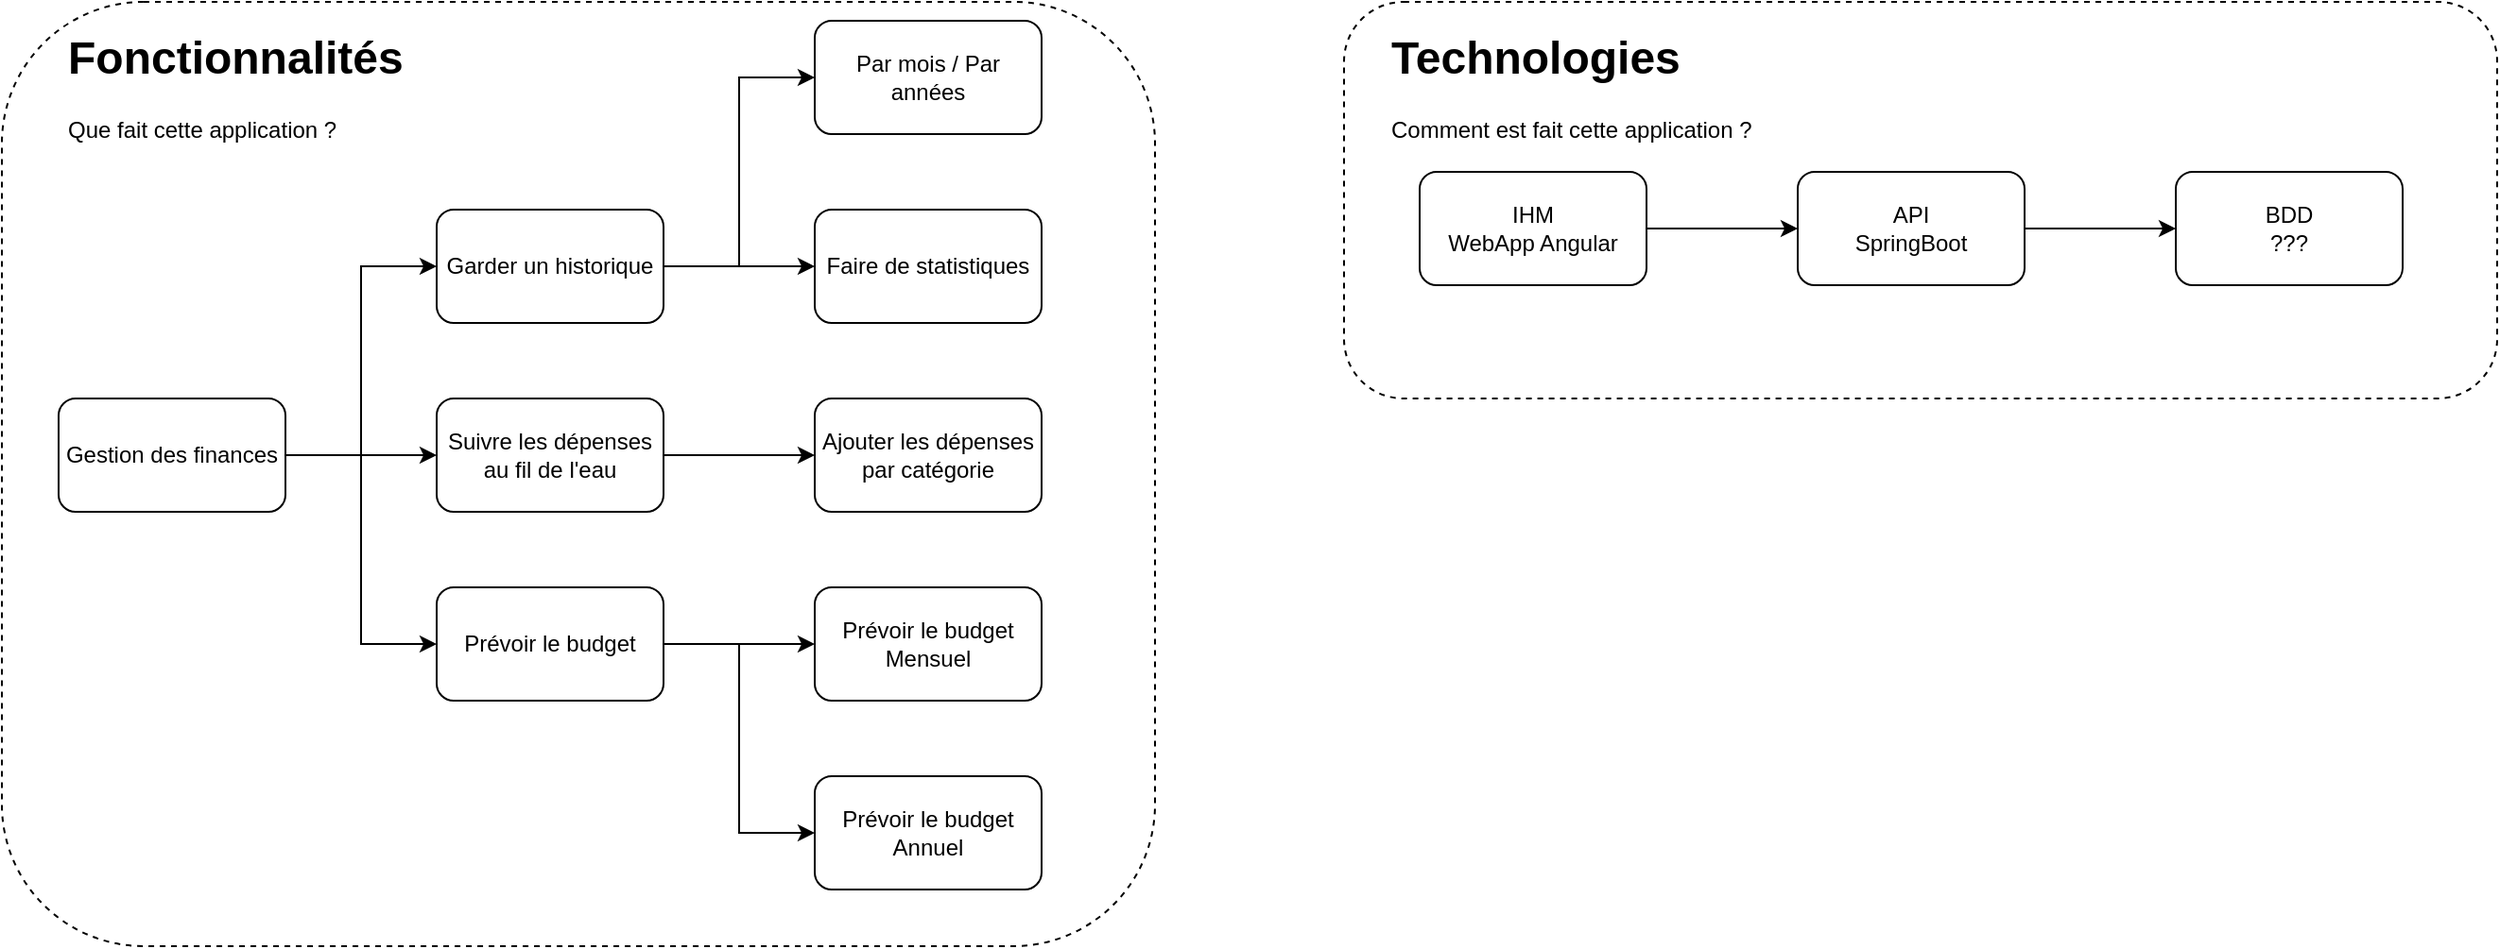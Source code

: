 <mxfile version="22.1.21" type="device" pages="3">
  <diagram id="P5Ceji4rKThtuOgRhDsN" name="Présentation">
    <mxGraphModel dx="2362" dy="1317" grid="1" gridSize="10" guides="1" tooltips="1" connect="1" arrows="1" fold="1" page="0" pageScale="1" pageWidth="827" pageHeight="1169" math="0" shadow="0">
      <root>
        <mxCell id="0" />
        <mxCell id="1" parent="0" />
        <mxCell id="5MDUNRMLL6_gDZxnclpy-6" value="" style="rounded=1;whiteSpace=wrap;html=1;fillColor=none;dashed=1;" parent="1" vertex="1">
          <mxGeometry x="-510" y="-130" width="610" height="500" as="geometry" />
        </mxCell>
        <mxCell id="ixljmUH34HrJgTW0tlT--8" style="edgeStyle=orthogonalEdgeStyle;rounded=0;orthogonalLoop=1;jettySize=auto;html=1;entryX=0;entryY=0.5;entryDx=0;entryDy=0;" parent="1" source="ixljmUH34HrJgTW0tlT--1" target="ixljmUH34HrJgTW0tlT--4" edge="1">
          <mxGeometry relative="1" as="geometry" />
        </mxCell>
        <mxCell id="ixljmUH34HrJgTW0tlT--9" style="edgeStyle=orthogonalEdgeStyle;rounded=0;orthogonalLoop=1;jettySize=auto;html=1;entryX=0;entryY=0.5;entryDx=0;entryDy=0;" parent="1" source="ixljmUH34HrJgTW0tlT--1" target="ixljmUH34HrJgTW0tlT--5" edge="1">
          <mxGeometry relative="1" as="geometry" />
        </mxCell>
        <mxCell id="xo0ovaLZeYdiQQZl1WLk-10" style="edgeStyle=orthogonalEdgeStyle;rounded=0;orthogonalLoop=1;jettySize=auto;html=1;entryX=0;entryY=0.5;entryDx=0;entryDy=0;" parent="1" source="ixljmUH34HrJgTW0tlT--1" target="xo0ovaLZeYdiQQZl1WLk-7" edge="1">
          <mxGeometry relative="1" as="geometry" />
        </mxCell>
        <mxCell id="ixljmUH34HrJgTW0tlT--1" value="Gestion des finances" style="rounded=1;whiteSpace=wrap;html=1;" parent="1" vertex="1">
          <mxGeometry x="-480" y="80" width="120" height="60" as="geometry" />
        </mxCell>
        <mxCell id="ixljmUH34HrJgTW0tlT--3" value="&lt;h1&gt;Fonctionnalités&lt;/h1&gt;&lt;p&gt;Que fait cette application ?&lt;/p&gt;" style="text;html=1;strokeColor=none;fillColor=none;spacing=5;spacingTop=-20;whiteSpace=wrap;overflow=hidden;rounded=0;" parent="1" vertex="1">
          <mxGeometry x="-480" y="-120" width="190" height="70" as="geometry" />
        </mxCell>
        <mxCell id="xo0ovaLZeYdiQQZl1WLk-6" style="edgeStyle=orthogonalEdgeStyle;rounded=0;orthogonalLoop=1;jettySize=auto;html=1;entryX=0;entryY=0.5;entryDx=0;entryDy=0;" parent="1" source="ixljmUH34HrJgTW0tlT--4" target="xo0ovaLZeYdiQQZl1WLk-5" edge="1">
          <mxGeometry relative="1" as="geometry" />
        </mxCell>
        <mxCell id="ixljmUH34HrJgTW0tlT--4" value="Suivre les dépenses au fil de l&#39;eau" style="rounded=1;whiteSpace=wrap;html=1;" parent="1" vertex="1">
          <mxGeometry x="-280" y="80" width="120" height="60" as="geometry" />
        </mxCell>
        <mxCell id="xo0ovaLZeYdiQQZl1WLk-3" style="edgeStyle=orthogonalEdgeStyle;rounded=0;orthogonalLoop=1;jettySize=auto;html=1;entryX=0;entryY=0.5;entryDx=0;entryDy=0;" parent="1" source="ixljmUH34HrJgTW0tlT--5" target="xo0ovaLZeYdiQQZl1WLk-1" edge="1">
          <mxGeometry relative="1" as="geometry" />
        </mxCell>
        <mxCell id="xo0ovaLZeYdiQQZl1WLk-4" style="edgeStyle=orthogonalEdgeStyle;rounded=0;orthogonalLoop=1;jettySize=auto;html=1;entryX=0;entryY=0.5;entryDx=0;entryDy=0;" parent="1" source="ixljmUH34HrJgTW0tlT--5" target="xo0ovaLZeYdiQQZl1WLk-2" edge="1">
          <mxGeometry relative="1" as="geometry" />
        </mxCell>
        <mxCell id="ixljmUH34HrJgTW0tlT--5" value="Prévoir le budget" style="rounded=1;whiteSpace=wrap;html=1;" parent="1" vertex="1">
          <mxGeometry x="-280" y="180" width="120" height="60" as="geometry" />
        </mxCell>
        <mxCell id="xo0ovaLZeYdiQQZl1WLk-1" value="Prévoir le budget&lt;br&gt;Mensuel" style="rounded=1;whiteSpace=wrap;html=1;" parent="1" vertex="1">
          <mxGeometry x="-80" y="180" width="120" height="60" as="geometry" />
        </mxCell>
        <mxCell id="xo0ovaLZeYdiQQZl1WLk-2" value="Prévoir le budget&lt;br&gt;Annuel" style="rounded=1;whiteSpace=wrap;html=1;" parent="1" vertex="1">
          <mxGeometry x="-80" y="280" width="120" height="60" as="geometry" />
        </mxCell>
        <mxCell id="xo0ovaLZeYdiQQZl1WLk-5" value="Ajouter les dépenses par catégorie" style="rounded=1;whiteSpace=wrap;html=1;" parent="1" vertex="1">
          <mxGeometry x="-80" y="80" width="120" height="60" as="geometry" />
        </mxCell>
        <mxCell id="xo0ovaLZeYdiQQZl1WLk-9" style="edgeStyle=orthogonalEdgeStyle;rounded=0;orthogonalLoop=1;jettySize=auto;html=1;entryX=0;entryY=0.5;entryDx=0;entryDy=0;" parent="1" source="xo0ovaLZeYdiQQZl1WLk-7" target="xo0ovaLZeYdiQQZl1WLk-8" edge="1">
          <mxGeometry relative="1" as="geometry" />
        </mxCell>
        <mxCell id="xo0ovaLZeYdiQQZl1WLk-12" style="edgeStyle=orthogonalEdgeStyle;rounded=0;orthogonalLoop=1;jettySize=auto;html=1;entryX=0;entryY=0.5;entryDx=0;entryDy=0;" parent="1" source="xo0ovaLZeYdiQQZl1WLk-7" target="xo0ovaLZeYdiQQZl1WLk-11" edge="1">
          <mxGeometry relative="1" as="geometry" />
        </mxCell>
        <mxCell id="xo0ovaLZeYdiQQZl1WLk-7" value="Garder un historique" style="rounded=1;whiteSpace=wrap;html=1;" parent="1" vertex="1">
          <mxGeometry x="-280" y="-20" width="120" height="60" as="geometry" />
        </mxCell>
        <mxCell id="xo0ovaLZeYdiQQZl1WLk-8" value="Par mois / Par années" style="rounded=1;whiteSpace=wrap;html=1;" parent="1" vertex="1">
          <mxGeometry x="-80" y="-120" width="120" height="60" as="geometry" />
        </mxCell>
        <mxCell id="xo0ovaLZeYdiQQZl1WLk-11" value="Faire de statistiques" style="rounded=1;whiteSpace=wrap;html=1;" parent="1" vertex="1">
          <mxGeometry x="-80" y="-20" width="120" height="60" as="geometry" />
        </mxCell>
        <mxCell id="5MDUNRMLL6_gDZxnclpy-4" style="edgeStyle=orthogonalEdgeStyle;rounded=0;orthogonalLoop=1;jettySize=auto;html=1;entryX=0;entryY=0.5;entryDx=0;entryDy=0;" parent="1" source="5MDUNRMLL6_gDZxnclpy-1" target="5MDUNRMLL6_gDZxnclpy-2" edge="1">
          <mxGeometry relative="1" as="geometry" />
        </mxCell>
        <mxCell id="5MDUNRMLL6_gDZxnclpy-1" value="IHM&lt;br&gt;WebApp Angular" style="rounded=1;whiteSpace=wrap;html=1;" parent="1" vertex="1">
          <mxGeometry x="240" y="-40" width="120" height="60" as="geometry" />
        </mxCell>
        <mxCell id="5MDUNRMLL6_gDZxnclpy-5" style="edgeStyle=orthogonalEdgeStyle;rounded=0;orthogonalLoop=1;jettySize=auto;html=1;entryX=0;entryY=0.5;entryDx=0;entryDy=0;" parent="1" source="5MDUNRMLL6_gDZxnclpy-2" target="5MDUNRMLL6_gDZxnclpy-3" edge="1">
          <mxGeometry relative="1" as="geometry" />
        </mxCell>
        <mxCell id="5MDUNRMLL6_gDZxnclpy-2" value="API&lt;br&gt;SpringBoot" style="rounded=1;whiteSpace=wrap;html=1;" parent="1" vertex="1">
          <mxGeometry x="440" y="-40" width="120" height="60" as="geometry" />
        </mxCell>
        <mxCell id="5MDUNRMLL6_gDZxnclpy-3" value="BDD&lt;br&gt;???" style="rounded=1;whiteSpace=wrap;html=1;" parent="1" vertex="1">
          <mxGeometry x="640" y="-40" width="120" height="60" as="geometry" />
        </mxCell>
        <mxCell id="5MDUNRMLL6_gDZxnclpy-7" value="" style="rounded=1;whiteSpace=wrap;html=1;fillColor=none;dashed=1;" parent="1" vertex="1">
          <mxGeometry x="200" y="-130" width="610" height="210" as="geometry" />
        </mxCell>
        <mxCell id="5MDUNRMLL6_gDZxnclpy-8" value="&lt;h1&gt;Technologies&lt;/h1&gt;&lt;p&gt;Comment est fait cette application ?&lt;/p&gt;" style="text;html=1;strokeColor=none;fillColor=none;spacing=5;spacingTop=-20;whiteSpace=wrap;overflow=hidden;rounded=0;" parent="1" vertex="1">
          <mxGeometry x="220" y="-120" width="210" height="70" as="geometry" />
        </mxCell>
      </root>
    </mxGraphModel>
  </diagram>
  <diagram id="yHidN_Przi8VYQda_AoA" name="Modèle">
    <mxGraphModel dx="1834" dy="844" grid="1" gridSize="10" guides="1" tooltips="1" connect="1" arrows="1" fold="1" page="0" pageScale="1" pageWidth="827" pageHeight="1169" math="0" shadow="0">
      <root>
        <mxCell id="0" />
        <mxCell id="1" parent="0" />
        <mxCell id="NH5Gq3jinRYm4cNYVrfn-13" value="Transaction" style="swimlane;fontStyle=0;childLayout=stackLayout;horizontal=1;startSize=30;horizontalStack=0;resizeParent=1;resizeParentMax=0;resizeLast=0;collapsible=1;marginBottom=0;whiteSpace=wrap;html=1;" parent="1" vertex="1">
          <mxGeometry x="-340" y="80" width="140" height="210" as="geometry" />
        </mxCell>
        <mxCell id="NH5Gq3jinRYm4cNYVrfn-14" value="id" style="text;strokeColor=none;fillColor=none;align=left;verticalAlign=middle;spacingLeft=4;spacingRight=4;overflow=hidden;points=[[0,0.5],[1,0.5]];portConstraint=eastwest;rotatable=0;whiteSpace=wrap;html=1;" parent="NH5Gq3jinRYm4cNYVrfn-13" vertex="1">
          <mxGeometry y="30" width="140" height="30" as="geometry" />
        </mxCell>
        <mxCell id="NH5Gq3jinRYm4cNYVrfn-23" value="name" style="text;strokeColor=none;fillColor=none;align=left;verticalAlign=middle;spacingLeft=4;spacingRight=4;overflow=hidden;points=[[0,0.5],[1,0.5]];portConstraint=eastwest;rotatable=0;whiteSpace=wrap;html=1;" parent="NH5Gq3jinRYm4cNYVrfn-13" vertex="1">
          <mxGeometry y="60" width="140" height="30" as="geometry" />
        </mxCell>
        <mxCell id="NH5Gq3jinRYm4cNYVrfn-15" value="amount" style="text;strokeColor=none;fillColor=none;align=left;verticalAlign=middle;spacingLeft=4;spacingRight=4;overflow=hidden;points=[[0,0.5],[1,0.5]];portConstraint=eastwest;rotatable=0;whiteSpace=wrap;html=1;" parent="NH5Gq3jinRYm4cNYVrfn-13" vertex="1">
          <mxGeometry y="90" width="140" height="30" as="geometry" />
        </mxCell>
        <mxCell id="NH5Gq3jinRYm4cNYVrfn-16" value="category" style="text;strokeColor=none;fillColor=none;align=left;verticalAlign=middle;spacingLeft=4;spacingRight=4;overflow=hidden;points=[[0,0.5],[1,0.5]];portConstraint=eastwest;rotatable=0;whiteSpace=wrap;html=1;" parent="NH5Gq3jinRYm4cNYVrfn-13" vertex="1">
          <mxGeometry y="120" width="140" height="30" as="geometry" />
        </mxCell>
        <mxCell id="NH5Gq3jinRYm4cNYVrfn-29" value="date" style="text;strokeColor=none;fillColor=none;align=left;verticalAlign=middle;spacingLeft=4;spacingRight=4;overflow=hidden;points=[[0,0.5],[1,0.5]];portConstraint=eastwest;rotatable=0;whiteSpace=wrap;html=1;" parent="NH5Gq3jinRYm4cNYVrfn-13" vertex="1">
          <mxGeometry y="150" width="140" height="30" as="geometry" />
        </mxCell>
        <mxCell id="NH5Gq3jinRYm4cNYVrfn-17" value="account" style="text;strokeColor=none;fillColor=none;align=left;verticalAlign=middle;spacingLeft=4;spacingRight=4;overflow=hidden;points=[[0,0.5],[1,0.5]];portConstraint=eastwest;rotatable=0;whiteSpace=wrap;html=1;" parent="NH5Gq3jinRYm4cNYVrfn-13" vertex="1">
          <mxGeometry y="180" width="140" height="30" as="geometry" />
        </mxCell>
        <mxCell id="NH5Gq3jinRYm4cNYVrfn-18" value="Account" style="swimlane;fontStyle=0;childLayout=stackLayout;horizontal=1;startSize=30;horizontalStack=0;resizeParent=1;resizeParentMax=0;resizeLast=0;collapsible=1;marginBottom=0;whiteSpace=wrap;html=1;" parent="1" vertex="1">
          <mxGeometry x="-80" y="80" width="140" height="150" as="geometry" />
        </mxCell>
        <mxCell id="NH5Gq3jinRYm4cNYVrfn-19" value="id" style="text;strokeColor=none;fillColor=none;align=left;verticalAlign=middle;spacingLeft=4;spacingRight=4;overflow=hidden;points=[[0,0.5],[1,0.5]];portConstraint=eastwest;rotatable=0;whiteSpace=wrap;html=1;" parent="NH5Gq3jinRYm4cNYVrfn-18" vertex="1">
          <mxGeometry y="30" width="140" height="30" as="geometry" />
        </mxCell>
        <mxCell id="NH5Gq3jinRYm4cNYVrfn-20" value="name" style="text;strokeColor=none;fillColor=none;align=left;verticalAlign=middle;spacingLeft=4;spacingRight=4;overflow=hidden;points=[[0,0.5],[1,0.5]];portConstraint=eastwest;rotatable=0;whiteSpace=wrap;html=1;" parent="NH5Gq3jinRYm4cNYVrfn-18" vertex="1">
          <mxGeometry y="60" width="140" height="30" as="geometry" />
        </mxCell>
        <mxCell id="NH5Gq3jinRYm4cNYVrfn-21" value="category" style="text;strokeColor=none;fillColor=none;align=left;verticalAlign=middle;spacingLeft=4;spacingRight=4;overflow=hidden;points=[[0,0.5],[1,0.5]];portConstraint=eastwest;rotatable=0;whiteSpace=wrap;html=1;" parent="NH5Gq3jinRYm4cNYVrfn-18" vertex="1">
          <mxGeometry y="90" width="140" height="30" as="geometry" />
        </mxCell>
        <mxCell id="NH5Gq3jinRYm4cNYVrfn-28" value="balance" style="text;strokeColor=none;fillColor=none;align=left;verticalAlign=middle;spacingLeft=4;spacingRight=4;overflow=hidden;points=[[0,0.5],[1,0.5]];portConstraint=eastwest;rotatable=0;whiteSpace=wrap;html=1;" parent="NH5Gq3jinRYm4cNYVrfn-18" vertex="1">
          <mxGeometry y="120" width="140" height="30" as="geometry" />
        </mxCell>
        <mxCell id="NH5Gq3jinRYm4cNYVrfn-24" value="" style="endArrow=classic;html=1;rounded=0;exitX=1;exitY=0.5;exitDx=0;exitDy=0;entryX=0;entryY=0.5;entryDx=0;entryDy=0;" parent="1" source="NH5Gq3jinRYm4cNYVrfn-17" target="NH5Gq3jinRYm4cNYVrfn-19" edge="1">
          <mxGeometry width="50" height="50" relative="1" as="geometry">
            <mxPoint x="-60" y="310" as="sourcePoint" />
            <mxPoint x="-10" y="260" as="targetPoint" />
            <Array as="points">
              <mxPoint x="-160" y="275" />
              <mxPoint x="-160" y="125" />
            </Array>
          </mxGeometry>
        </mxCell>
        <mxCell id="I3M6EABVvvdu7RdUXKrD-1" value="Budget" style="swimlane;fontStyle=0;childLayout=stackLayout;horizontal=1;startSize=30;horizontalStack=0;resizeParent=1;resizeParentMax=0;resizeLast=0;collapsible=1;marginBottom=0;whiteSpace=wrap;html=1;" parent="1" vertex="1">
          <mxGeometry x="180" y="80" width="140" height="150" as="geometry" />
        </mxCell>
        <mxCell id="I3M6EABVvvdu7RdUXKrD-2" value="id" style="text;strokeColor=none;fillColor=none;align=left;verticalAlign=middle;spacingLeft=4;spacingRight=4;overflow=hidden;points=[[0,0.5],[1,0.5]];portConstraint=eastwest;rotatable=0;whiteSpace=wrap;html=1;" parent="I3M6EABVvvdu7RdUXKrD-1" vertex="1">
          <mxGeometry y="30" width="140" height="30" as="geometry" />
        </mxCell>
        <mxCell id="I3M6EABVvvdu7RdUXKrD-3" value="name" style="text;strokeColor=none;fillColor=none;align=left;verticalAlign=middle;spacingLeft=4;spacingRight=4;overflow=hidden;points=[[0,0.5],[1,0.5]];portConstraint=eastwest;rotatable=0;whiteSpace=wrap;html=1;" parent="I3M6EABVvvdu7RdUXKrD-1" vertex="1">
          <mxGeometry y="60" width="140" height="30" as="geometry" />
        </mxCell>
        <mxCell id="I3M6EABVvvdu7RdUXKrD-4" value="type" style="text;strokeColor=none;fillColor=none;align=left;verticalAlign=middle;spacingLeft=4;spacingRight=4;overflow=hidden;points=[[0,0.5],[1,0.5]];portConstraint=eastwest;rotatable=0;whiteSpace=wrap;html=1;" parent="I3M6EABVvvdu7RdUXKrD-1" vertex="1">
          <mxGeometry y="90" width="140" height="30" as="geometry" />
        </mxCell>
        <mxCell id="sTAW4JDCMV79uyD3orJD-11" value="items" style="text;strokeColor=none;fillColor=none;align=left;verticalAlign=middle;spacingLeft=4;spacingRight=4;overflow=hidden;points=[[0,0.5],[1,0.5]];portConstraint=eastwest;rotatable=0;whiteSpace=wrap;html=1;" parent="I3M6EABVvvdu7RdUXKrD-1" vertex="1">
          <mxGeometry y="120" width="140" height="30" as="geometry" />
        </mxCell>
        <mxCell id="sTAW4JDCMV79uyD3orJD-5" value="BudgetItem" style="swimlane;fontStyle=0;childLayout=stackLayout;horizontal=1;startSize=30;horizontalStack=0;resizeParent=1;resizeParentMax=0;resizeLast=0;collapsible=1;marginBottom=0;whiteSpace=wrap;html=1;" parent="1" vertex="1">
          <mxGeometry x="440" y="80" width="140" height="150" as="geometry" />
        </mxCell>
        <mxCell id="sTAW4JDCMV79uyD3orJD-6" value="id" style="text;strokeColor=none;fillColor=none;align=left;verticalAlign=middle;spacingLeft=4;spacingRight=4;overflow=hidden;points=[[0,0.5],[1,0.5]];portConstraint=eastwest;rotatable=0;whiteSpace=wrap;html=1;" parent="sTAW4JDCMV79uyD3orJD-5" vertex="1">
          <mxGeometry y="30" width="140" height="30" as="geometry" />
        </mxCell>
        <mxCell id="sTAW4JDCMV79uyD3orJD-7" value="name" style="text;strokeColor=none;fillColor=none;align=left;verticalAlign=middle;spacingLeft=4;spacingRight=4;overflow=hidden;points=[[0,0.5],[1,0.5]];portConstraint=eastwest;rotatable=0;whiteSpace=wrap;html=1;" parent="sTAW4JDCMV79uyD3orJD-5" vertex="1">
          <mxGeometry y="60" width="140" height="30" as="geometry" />
        </mxCell>
        <mxCell id="sTAW4JDCMV79uyD3orJD-8" value="amount" style="text;strokeColor=none;fillColor=none;align=left;verticalAlign=middle;spacingLeft=4;spacingRight=4;overflow=hidden;points=[[0,0.5],[1,0.5]];portConstraint=eastwest;rotatable=0;whiteSpace=wrap;html=1;" parent="sTAW4JDCMV79uyD3orJD-5" vertex="1">
          <mxGeometry y="90" width="140" height="30" as="geometry" />
        </mxCell>
        <mxCell id="sTAW4JDCMV79uyD3orJD-9" value="category" style="text;strokeColor=none;fillColor=none;align=left;verticalAlign=middle;spacingLeft=4;spacingRight=4;overflow=hidden;points=[[0,0.5],[1,0.5]];portConstraint=eastwest;rotatable=0;whiteSpace=wrap;html=1;" parent="sTAW4JDCMV79uyD3orJD-5" vertex="1">
          <mxGeometry y="120" width="140" height="30" as="geometry" />
        </mxCell>
        <mxCell id="sTAW4JDCMV79uyD3orJD-12" style="edgeStyle=orthogonalEdgeStyle;rounded=0;orthogonalLoop=1;jettySize=auto;html=1;entryX=0;entryY=0.5;entryDx=0;entryDy=0;" parent="1" source="sTAW4JDCMV79uyD3orJD-11" target="sTAW4JDCMV79uyD3orJD-6" edge="1">
          <mxGeometry relative="1" as="geometry" />
        </mxCell>
        <mxCell id="88QFG7cUDcnGoM4SpxB1-1" value="Category" style="swimlane;fontStyle=0;childLayout=stackLayout;horizontal=1;startSize=30;horizontalStack=0;resizeParent=1;resizeParentMax=0;resizeLast=0;collapsible=1;marginBottom=0;whiteSpace=wrap;html=1;" vertex="1" parent="1">
          <mxGeometry x="-340" y="340" width="140" height="150" as="geometry" />
        </mxCell>
        <mxCell id="88QFG7cUDcnGoM4SpxB1-2" value="id" style="text;strokeColor=none;fillColor=none;align=left;verticalAlign=middle;spacingLeft=4;spacingRight=4;overflow=hidden;points=[[0,0.5],[1,0.5]];portConstraint=eastwest;rotatable=0;whiteSpace=wrap;html=1;" vertex="1" parent="88QFG7cUDcnGoM4SpxB1-1">
          <mxGeometry y="30" width="140" height="30" as="geometry" />
        </mxCell>
        <mxCell id="88QFG7cUDcnGoM4SpxB1-3" value="name" style="text;strokeColor=none;fillColor=none;align=left;verticalAlign=middle;spacingLeft=4;spacingRight=4;overflow=hidden;points=[[0,0.5],[1,0.5]];portConstraint=eastwest;rotatable=0;whiteSpace=wrap;html=1;" vertex="1" parent="88QFG7cUDcnGoM4SpxB1-1">
          <mxGeometry y="60" width="140" height="30" as="geometry" />
        </mxCell>
        <mxCell id="7U44Zdna5zH1eP5ZEbro-1" value="icon" style="text;strokeColor=none;fillColor=none;align=left;verticalAlign=middle;spacingLeft=4;spacingRight=4;overflow=hidden;points=[[0,0.5],[1,0.5]];portConstraint=eastwest;rotatable=0;whiteSpace=wrap;html=1;" vertex="1" parent="88QFG7cUDcnGoM4SpxB1-1">
          <mxGeometry y="90" width="140" height="30" as="geometry" />
        </mxCell>
        <mxCell id="7U44Zdna5zH1eP5ZEbro-2" value="color" style="text;strokeColor=none;fillColor=none;align=left;verticalAlign=middle;spacingLeft=4;spacingRight=4;overflow=hidden;points=[[0,0.5],[1,0.5]];portConstraint=eastwest;rotatable=0;whiteSpace=wrap;html=1;" vertex="1" parent="88QFG7cUDcnGoM4SpxB1-1">
          <mxGeometry y="120" width="140" height="30" as="geometry" />
        </mxCell>
        <mxCell id="88QFG7cUDcnGoM4SpxB1-8" style="edgeStyle=orthogonalEdgeStyle;rounded=0;orthogonalLoop=1;jettySize=auto;html=1;entryX=0;entryY=0.5;entryDx=0;entryDy=0;" edge="1" parent="1" source="NH5Gq3jinRYm4cNYVrfn-16" target="88QFG7cUDcnGoM4SpxB1-2">
          <mxGeometry relative="1" as="geometry" />
        </mxCell>
        <mxCell id="88QFG7cUDcnGoM4SpxB1-9" style="edgeStyle=orthogonalEdgeStyle;rounded=0;orthogonalLoop=1;jettySize=auto;html=1;entryX=1;entryY=0.5;entryDx=0;entryDy=0;" edge="1" parent="1" source="NH5Gq3jinRYm4cNYVrfn-21" target="88QFG7cUDcnGoM4SpxB1-2">
          <mxGeometry relative="1" as="geometry" />
        </mxCell>
        <mxCell id="88QFG7cUDcnGoM4SpxB1-10" style="edgeStyle=orthogonalEdgeStyle;rounded=0;orthogonalLoop=1;jettySize=auto;html=1;entryX=1;entryY=0.5;entryDx=0;entryDy=0;" edge="1" parent="1" source="sTAW4JDCMV79uyD3orJD-9" target="88QFG7cUDcnGoM4SpxB1-2">
          <mxGeometry relative="1" as="geometry">
            <Array as="points">
              <mxPoint x="420" y="215" />
              <mxPoint x="420" y="385" />
            </Array>
          </mxGeometry>
        </mxCell>
      </root>
    </mxGraphModel>
  </diagram>
  <diagram name="Architecture Applicative" id="EvrR3A47j7e43HU0EUbd">
    <mxGraphModel dx="1962" dy="917" grid="1" gridSize="10" guides="1" tooltips="1" connect="1" arrows="1" fold="1" page="0" pageScale="1" pageWidth="827" pageHeight="1169" math="0" shadow="0">
      <root>
        <mxCell id="0" />
        <mxCell id="1" parent="0" />
        <mxCell id="9191Cs5K0C6Pvr_g5WQQ-1" value="µBack FinanciCraft" style="rounded=1;whiteSpace=wrap;html=1;verticalAlign=top;" parent="1" vertex="1">
          <mxGeometry x="240" y="270" width="610" height="410" as="geometry" />
        </mxCell>
        <mxCell id="9191Cs5K0C6Pvr_g5WQQ-3" value="µFront FinanciCraft" style="rounded=1;whiteSpace=wrap;html=1;verticalAlign=top;" parent="1" vertex="1">
          <mxGeometry x="-360" y="40" width="440" height="250" as="geometry" />
        </mxCell>
        <mxCell id="bU2OLGuSKdgVq8J1SF-N-1" value="BDD" style="shape=cylinder3;whiteSpace=wrap;html=1;boundedLbl=1;backgroundOutline=1;size=15;" parent="1" vertex="1">
          <mxGeometry x="440" y="760" width="60" height="80" as="geometry" />
        </mxCell>
        <mxCell id="-3QIMvm-eczaP8TPVvHU-4" style="edgeStyle=orthogonalEdgeStyle;rounded=0;orthogonalLoop=1;jettySize=auto;html=1;entryX=0.5;entryY=0;entryDx=0;entryDy=0;" parent="1" source="yTHOVLSIzpQ96ne8PfOA-1" target="-3QIMvm-eczaP8TPVvHU-3" edge="1">
          <mxGeometry relative="1" as="geometry" />
        </mxCell>
        <mxCell id="yTHOVLSIzpQ96ne8PfOA-1" value="TransactionDS" style="rounded=1;whiteSpace=wrap;html=1;fillColor=#e3c800;fontColor=#000000;strokeColor=#B09500;" parent="1" vertex="1">
          <mxGeometry x="260" y="460" width="120" height="60" as="geometry" />
        </mxCell>
        <mxCell id="-3QIMvm-eczaP8TPVvHU-2" style="edgeStyle=orthogonalEdgeStyle;rounded=0;orthogonalLoop=1;jettySize=auto;html=1;entryX=0.5;entryY=0;entryDx=0;entryDy=0;" parent="1" source="-3QIMvm-eczaP8TPVvHU-1" target="yTHOVLSIzpQ96ne8PfOA-1" edge="1">
          <mxGeometry relative="1" as="geometry" />
        </mxCell>
        <mxCell id="-3QIMvm-eczaP8TPVvHU-1" value="TransactionRC" style="rounded=1;whiteSpace=wrap;html=1;fillColor=#008a00;fontColor=#ffffff;strokeColor=#005700;" parent="1" vertex="1">
          <mxGeometry x="260" y="320" width="120" height="60" as="geometry" />
        </mxCell>
        <mxCell id="-3QIMvm-eczaP8TPVvHU-3" value="TransactionRepository" style="rounded=1;whiteSpace=wrap;html=1;fillColor=#a20025;fontColor=#ffffff;strokeColor=#6F0000;" parent="1" vertex="1">
          <mxGeometry x="260" y="600" width="120" height="60" as="geometry" />
        </mxCell>
        <mxCell id="-3QIMvm-eczaP8TPVvHU-7" style="edgeStyle=orthogonalEdgeStyle;rounded=0;orthogonalLoop=1;jettySize=auto;html=1;entryX=0.5;entryY=0;entryDx=0;entryDy=0;" parent="1" source="-3QIMvm-eczaP8TPVvHU-6" target="-3QIMvm-eczaP8TPVvHU-1" edge="1">
          <mxGeometry relative="1" as="geometry" />
        </mxCell>
        <mxCell id="fgSj3LCF7gp-o8QEUicL-6" style="edgeStyle=orthogonalEdgeStyle;rounded=0;orthogonalLoop=1;jettySize=auto;html=1;entryX=0.5;entryY=0;entryDx=0;entryDy=0;" parent="1" source="-3QIMvm-eczaP8TPVvHU-6" target="m_mvcd1KsdCFXJCWL3KX-5" edge="1">
          <mxGeometry relative="1" as="geometry" />
        </mxCell>
        <mxCell id="fgSj3LCF7gp-o8QEUicL-7" style="edgeStyle=orthogonalEdgeStyle;rounded=0;orthogonalLoop=1;jettySize=auto;html=1;entryX=0.5;entryY=0;entryDx=0;entryDy=0;" parent="1" source="-3QIMvm-eczaP8TPVvHU-6" target="fgSj3LCF7gp-o8QEUicL-4" edge="1">
          <mxGeometry relative="1" as="geometry" />
        </mxCell>
        <mxCell id="dUlWH99p8dANqLtZJ6KQ-4" style="edgeStyle=orthogonalEdgeStyle;rounded=0;orthogonalLoop=1;jettySize=auto;html=1;entryX=0.5;entryY=0;entryDx=0;entryDy=0;" edge="1" parent="1" source="-3QIMvm-eczaP8TPVvHU-6" target="dUlWH99p8dANqLtZJ6KQ-2">
          <mxGeometry relative="1" as="geometry" />
        </mxCell>
        <mxCell id="-3QIMvm-eczaP8TPVvHU-6" value="IHM" style="rounded=1;whiteSpace=wrap;html=1;" parent="1" vertex="1">
          <mxGeometry x="-200" y="130" width="120" height="60" as="geometry" />
        </mxCell>
        <mxCell id="m_mvcd1KsdCFXJCWL3KX-2" style="edgeStyle=orthogonalEdgeStyle;rounded=0;orthogonalLoop=1;jettySize=auto;html=1;entryX=0.5;entryY=0;entryDx=0;entryDy=0;" parent="1" source="m_mvcd1KsdCFXJCWL3KX-3" target="m_mvcd1KsdCFXJCWL3KX-6" edge="1">
          <mxGeometry relative="1" as="geometry" />
        </mxCell>
        <mxCell id="m_mvcd1KsdCFXJCWL3KX-3" value="AccountDS" style="rounded=1;whiteSpace=wrap;html=1;fillColor=#e3c800;fontColor=#000000;strokeColor=#B09500;" parent="1" vertex="1">
          <mxGeometry x="410" y="460" width="120" height="60" as="geometry" />
        </mxCell>
        <mxCell id="m_mvcd1KsdCFXJCWL3KX-4" style="edgeStyle=orthogonalEdgeStyle;rounded=0;orthogonalLoop=1;jettySize=auto;html=1;entryX=0.5;entryY=0;entryDx=0;entryDy=0;" parent="1" source="m_mvcd1KsdCFXJCWL3KX-5" target="m_mvcd1KsdCFXJCWL3KX-3" edge="1">
          <mxGeometry relative="1" as="geometry" />
        </mxCell>
        <mxCell id="m_mvcd1KsdCFXJCWL3KX-5" value="AccountRC" style="rounded=1;whiteSpace=wrap;html=1;fillColor=#008a00;fontColor=#ffffff;strokeColor=#005700;" parent="1" vertex="1">
          <mxGeometry x="410" y="320" width="120" height="60" as="geometry" />
        </mxCell>
        <mxCell id="m_mvcd1KsdCFXJCWL3KX-6" value="AccountRepository" style="rounded=1;whiteSpace=wrap;html=1;fillColor=#a20025;fontColor=#ffffff;strokeColor=#6F0000;" parent="1" vertex="1">
          <mxGeometry x="410" y="600" width="120" height="60" as="geometry" />
        </mxCell>
        <mxCell id="fgSj3LCF7gp-o8QEUicL-1" style="edgeStyle=orthogonalEdgeStyle;rounded=0;orthogonalLoop=1;jettySize=auto;html=1;entryX=0.5;entryY=0;entryDx=0;entryDy=0;" parent="1" source="fgSj3LCF7gp-o8QEUicL-2" target="fgSj3LCF7gp-o8QEUicL-5" edge="1">
          <mxGeometry relative="1" as="geometry" />
        </mxCell>
        <mxCell id="fgSj3LCF7gp-o8QEUicL-2" value="BudgetDS" style="rounded=1;whiteSpace=wrap;html=1;fillColor=#e3c800;fontColor=#000000;strokeColor=#B09500;" parent="1" vertex="1">
          <mxGeometry x="560" y="460" width="120" height="60" as="geometry" />
        </mxCell>
        <mxCell id="fgSj3LCF7gp-o8QEUicL-3" style="edgeStyle=orthogonalEdgeStyle;rounded=0;orthogonalLoop=1;jettySize=auto;html=1;entryX=0.5;entryY=0;entryDx=0;entryDy=0;" parent="1" source="fgSj3LCF7gp-o8QEUicL-4" target="fgSj3LCF7gp-o8QEUicL-2" edge="1">
          <mxGeometry relative="1" as="geometry" />
        </mxCell>
        <mxCell id="fgSj3LCF7gp-o8QEUicL-4" value="BudgetRC" style="rounded=1;whiteSpace=wrap;html=1;fillColor=#008a00;fontColor=#ffffff;strokeColor=#005700;" parent="1" vertex="1">
          <mxGeometry x="560" y="320" width="120" height="60" as="geometry" />
        </mxCell>
        <mxCell id="fgSj3LCF7gp-o8QEUicL-5" value="BudgetRepository" style="rounded=1;whiteSpace=wrap;html=1;fillColor=#a20025;fontColor=#ffffff;strokeColor=#6F0000;" parent="1" vertex="1">
          <mxGeometry x="560" y="600" width="120" height="60" as="geometry" />
        </mxCell>
        <mxCell id="fgSj3LCF7gp-o8QEUicL-8" style="edgeStyle=orthogonalEdgeStyle;rounded=0;orthogonalLoop=1;jettySize=auto;html=1;entryX=0.5;entryY=0;entryDx=0;entryDy=0;entryPerimeter=0;" parent="1" source="m_mvcd1KsdCFXJCWL3KX-6" target="bU2OLGuSKdgVq8J1SF-N-1" edge="1">
          <mxGeometry relative="1" as="geometry" />
        </mxCell>
        <mxCell id="fgSj3LCF7gp-o8QEUicL-9" style="edgeStyle=orthogonalEdgeStyle;rounded=0;orthogonalLoop=1;jettySize=auto;html=1;entryX=0.5;entryY=0;entryDx=0;entryDy=0;entryPerimeter=0;" parent="1" source="fgSj3LCF7gp-o8QEUicL-5" target="bU2OLGuSKdgVq8J1SF-N-1" edge="1">
          <mxGeometry relative="1" as="geometry">
            <Array as="points">
              <mxPoint x="620" y="720" />
              <mxPoint x="470" y="720" />
            </Array>
          </mxGeometry>
        </mxCell>
        <mxCell id="fgSj3LCF7gp-o8QEUicL-10" style="edgeStyle=orthogonalEdgeStyle;rounded=0;orthogonalLoop=1;jettySize=auto;html=1;entryX=0.5;entryY=0;entryDx=0;entryDy=0;entryPerimeter=0;" parent="1" source="-3QIMvm-eczaP8TPVvHU-3" target="bU2OLGuSKdgVq8J1SF-N-1" edge="1">
          <mxGeometry relative="1" as="geometry">
            <Array as="points">
              <mxPoint x="320" y="720" />
              <mxPoint x="470" y="720" />
            </Array>
          </mxGeometry>
        </mxCell>
        <mxCell id="fgSj3LCF7gp-o8QEUicL-11" value="" style="group" parent="1" vertex="1" connectable="0">
          <mxGeometry x="-360" y="360" width="230" height="440" as="geometry" />
        </mxCell>
        <mxCell id="m_mvcd1KsdCFXJCWL3KX-1" value="" style="rounded=1;whiteSpace=wrap;html=1;fillColor=none;dashed=1;" parent="fgSj3LCF7gp-o8QEUicL-11" vertex="1">
          <mxGeometry width="230" height="440" as="geometry" />
        </mxCell>
        <mxCell id="9191Cs5K0C6Pvr_g5WQQ-4" value="RestController" style="rounded=1;whiteSpace=wrap;html=1;fillColor=#008a00;fontColor=#ffffff;strokeColor=#005700;" parent="fgSj3LCF7gp-o8QEUicL-11" vertex="1">
          <mxGeometry x="60" y="70" width="120" height="60" as="geometry" />
        </mxCell>
        <mxCell id="bU2OLGuSKdgVq8J1SF-N-2" value="ApplicationService" style="rounded=1;whiteSpace=wrap;html=1;fillColor=#1ba1e2;fontColor=#ffffff;strokeColor=#006EAF;" parent="fgSj3LCF7gp-o8QEUicL-11" vertex="1">
          <mxGeometry x="60" y="160" width="120" height="60" as="geometry" />
        </mxCell>
        <mxCell id="bU2OLGuSKdgVq8J1SF-N-3" value="DomainService" style="rounded=1;whiteSpace=wrap;html=1;fillColor=#e3c800;fontColor=#000000;strokeColor=#B09500;" parent="fgSj3LCF7gp-o8QEUicL-11" vertex="1">
          <mxGeometry x="60" y="250" width="120" height="60" as="geometry" />
        </mxCell>
        <mxCell id="bU2OLGuSKdgVq8J1SF-N-4" value="Repository" style="rounded=1;whiteSpace=wrap;html=1;fillColor=#a20025;fontColor=#ffffff;strokeColor=#6F0000;" parent="fgSj3LCF7gp-o8QEUicL-11" vertex="1">
          <mxGeometry x="60" y="340" width="120" height="60" as="geometry" />
        </mxCell>
        <mxCell id="LwjhmU0cSC9vU8cQp85G-2" value="&lt;h1&gt;Légende&lt;/h1&gt;" style="text;html=1;strokeColor=none;fillColor=none;spacing=5;spacingTop=-20;whiteSpace=wrap;overflow=hidden;rounded=0;verticalAlign=middle;align=center;" parent="fgSj3LCF7gp-o8QEUicL-11" vertex="1">
          <mxGeometry y="20" width="230" height="40" as="geometry" />
        </mxCell>
        <mxCell id="dUlWH99p8dANqLtZJ6KQ-6" style="edgeStyle=orthogonalEdgeStyle;rounded=0;orthogonalLoop=1;jettySize=auto;html=1;entryX=0.5;entryY=0;entryDx=0;entryDy=0;" edge="1" parent="1" source="dUlWH99p8dANqLtZJ6KQ-1" target="dUlWH99p8dANqLtZJ6KQ-3">
          <mxGeometry relative="1" as="geometry" />
        </mxCell>
        <mxCell id="dUlWH99p8dANqLtZJ6KQ-1" value="CategoryDS" style="rounded=1;whiteSpace=wrap;html=1;fillColor=#e3c800;fontColor=#000000;strokeColor=#B09500;" vertex="1" parent="1">
          <mxGeometry x="710" y="460" width="120" height="60" as="geometry" />
        </mxCell>
        <mxCell id="dUlWH99p8dANqLtZJ6KQ-5" style="edgeStyle=orthogonalEdgeStyle;rounded=0;orthogonalLoop=1;jettySize=auto;html=1;entryX=0.5;entryY=0;entryDx=0;entryDy=0;" edge="1" parent="1" source="dUlWH99p8dANqLtZJ6KQ-2" target="dUlWH99p8dANqLtZJ6KQ-1">
          <mxGeometry relative="1" as="geometry" />
        </mxCell>
        <mxCell id="dUlWH99p8dANqLtZJ6KQ-2" value="CategoryRC" style="rounded=1;whiteSpace=wrap;html=1;fillColor=#008a00;fontColor=#ffffff;strokeColor=#005700;" vertex="1" parent="1">
          <mxGeometry x="710" y="320" width="120" height="60" as="geometry" />
        </mxCell>
        <mxCell id="dUlWH99p8dANqLtZJ6KQ-3" value="CategoryRepository" style="rounded=1;whiteSpace=wrap;html=1;fillColor=#a20025;fontColor=#ffffff;strokeColor=#6F0000;" vertex="1" parent="1">
          <mxGeometry x="710" y="600" width="120" height="60" as="geometry" />
        </mxCell>
        <mxCell id="dUlWH99p8dANqLtZJ6KQ-7" style="edgeStyle=orthogonalEdgeStyle;rounded=0;orthogonalLoop=1;jettySize=auto;html=1;entryX=0.5;entryY=0;entryDx=0;entryDy=0;entryPerimeter=0;" edge="1" parent="1" source="dUlWH99p8dANqLtZJ6KQ-3" target="bU2OLGuSKdgVq8J1SF-N-1">
          <mxGeometry relative="1" as="geometry">
            <Array as="points">
              <mxPoint x="760" y="720" />
              <mxPoint x="470" y="720" />
            </Array>
          </mxGeometry>
        </mxCell>
      </root>
    </mxGraphModel>
  </diagram>
</mxfile>
